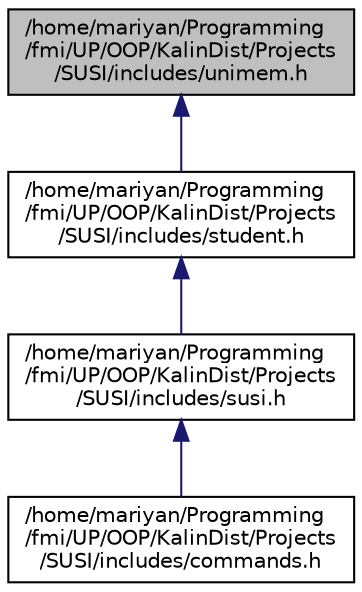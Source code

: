 digraph "/home/mariyan/Programming/fmi/UP/OOP/KalinDist/Projects/SUSI/includes/unimem.h"
{
  edge [fontname="Helvetica",fontsize="10",labelfontname="Helvetica",labelfontsize="10"];
  node [fontname="Helvetica",fontsize="10",shape=record];
  Node3 [label="/home/mariyan/Programming\l/fmi/UP/OOP/KalinDist/Projects\l/SUSI/includes/unimem.h",height=0.2,width=0.4,color="black", fillcolor="grey75", style="filled", fontcolor="black"];
  Node3 -> Node4 [dir="back",color="midnightblue",fontsize="10",style="solid",fontname="Helvetica"];
  Node4 [label="/home/mariyan/Programming\l/fmi/UP/OOP/KalinDist/Projects\l/SUSI/includes/student.h",height=0.2,width=0.4,color="black", fillcolor="white", style="filled",URL="$student_8h.html"];
  Node4 -> Node5 [dir="back",color="midnightblue",fontsize="10",style="solid",fontname="Helvetica"];
  Node5 [label="/home/mariyan/Programming\l/fmi/UP/OOP/KalinDist/Projects\l/SUSI/includes/susi.h",height=0.2,width=0.4,color="black", fillcolor="white", style="filled",URL="$susi_8h.html"];
  Node5 -> Node6 [dir="back",color="midnightblue",fontsize="10",style="solid",fontname="Helvetica"];
  Node6 [label="/home/mariyan/Programming\l/fmi/UP/OOP/KalinDist/Projects\l/SUSI/includes/commands.h",height=0.2,width=0.4,color="black", fillcolor="white", style="filled",URL="$commands_8h.html"];
}
